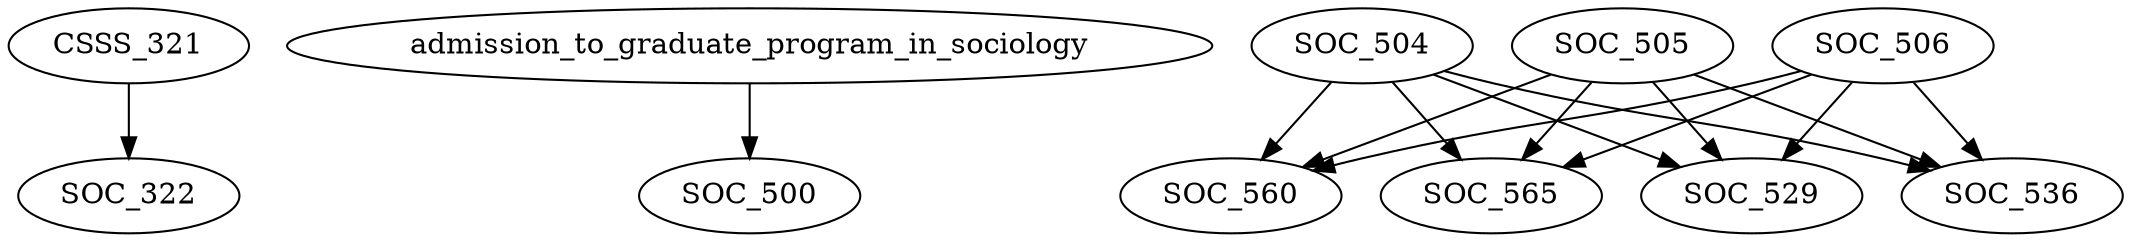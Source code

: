 digraph G {
    edge [color=black];
    CSSS_321 -> SOC_322;
    edge [color=black];
    admission_to_graduate_program_in_sociology -> SOC_500;
    edge [color=black];
    SOC_504 -> SOC_529;
    SOC_505 -> SOC_529;
    SOC_506 -> SOC_529;
    edge [color=black];
    SOC_504 -> SOC_536;
    SOC_505 -> SOC_536;
    SOC_506 -> SOC_536;
    edge [color=black];
    SOC_504 -> SOC_560;
    SOC_505 -> SOC_560;
    SOC_506 -> SOC_560;
    edge [color=black];
    SOC_504 -> SOC_565;
    SOC_505 -> SOC_565;
    SOC_506 -> SOC_565;
}
